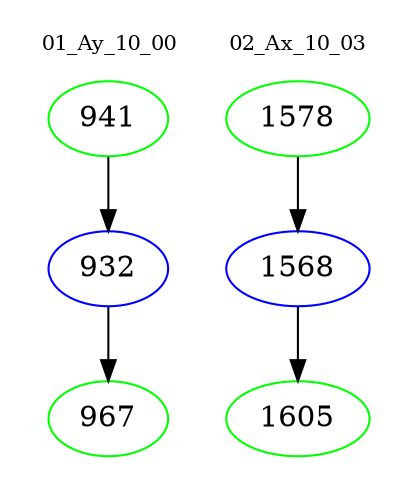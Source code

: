digraph{
subgraph cluster_0 {
color = white
label = "01_Ay_10_00";
fontsize=10;
T0_941 [label="941", color="green"]
T0_941 -> T0_932 [color="black"]
T0_932 [label="932", color="blue"]
T0_932 -> T0_967 [color="black"]
T0_967 [label="967", color="green"]
}
subgraph cluster_1 {
color = white
label = "02_Ax_10_03";
fontsize=10;
T1_1578 [label="1578", color="green"]
T1_1578 -> T1_1568 [color="black"]
T1_1568 [label="1568", color="blue"]
T1_1568 -> T1_1605 [color="black"]
T1_1605 [label="1605", color="green"]
}
}
